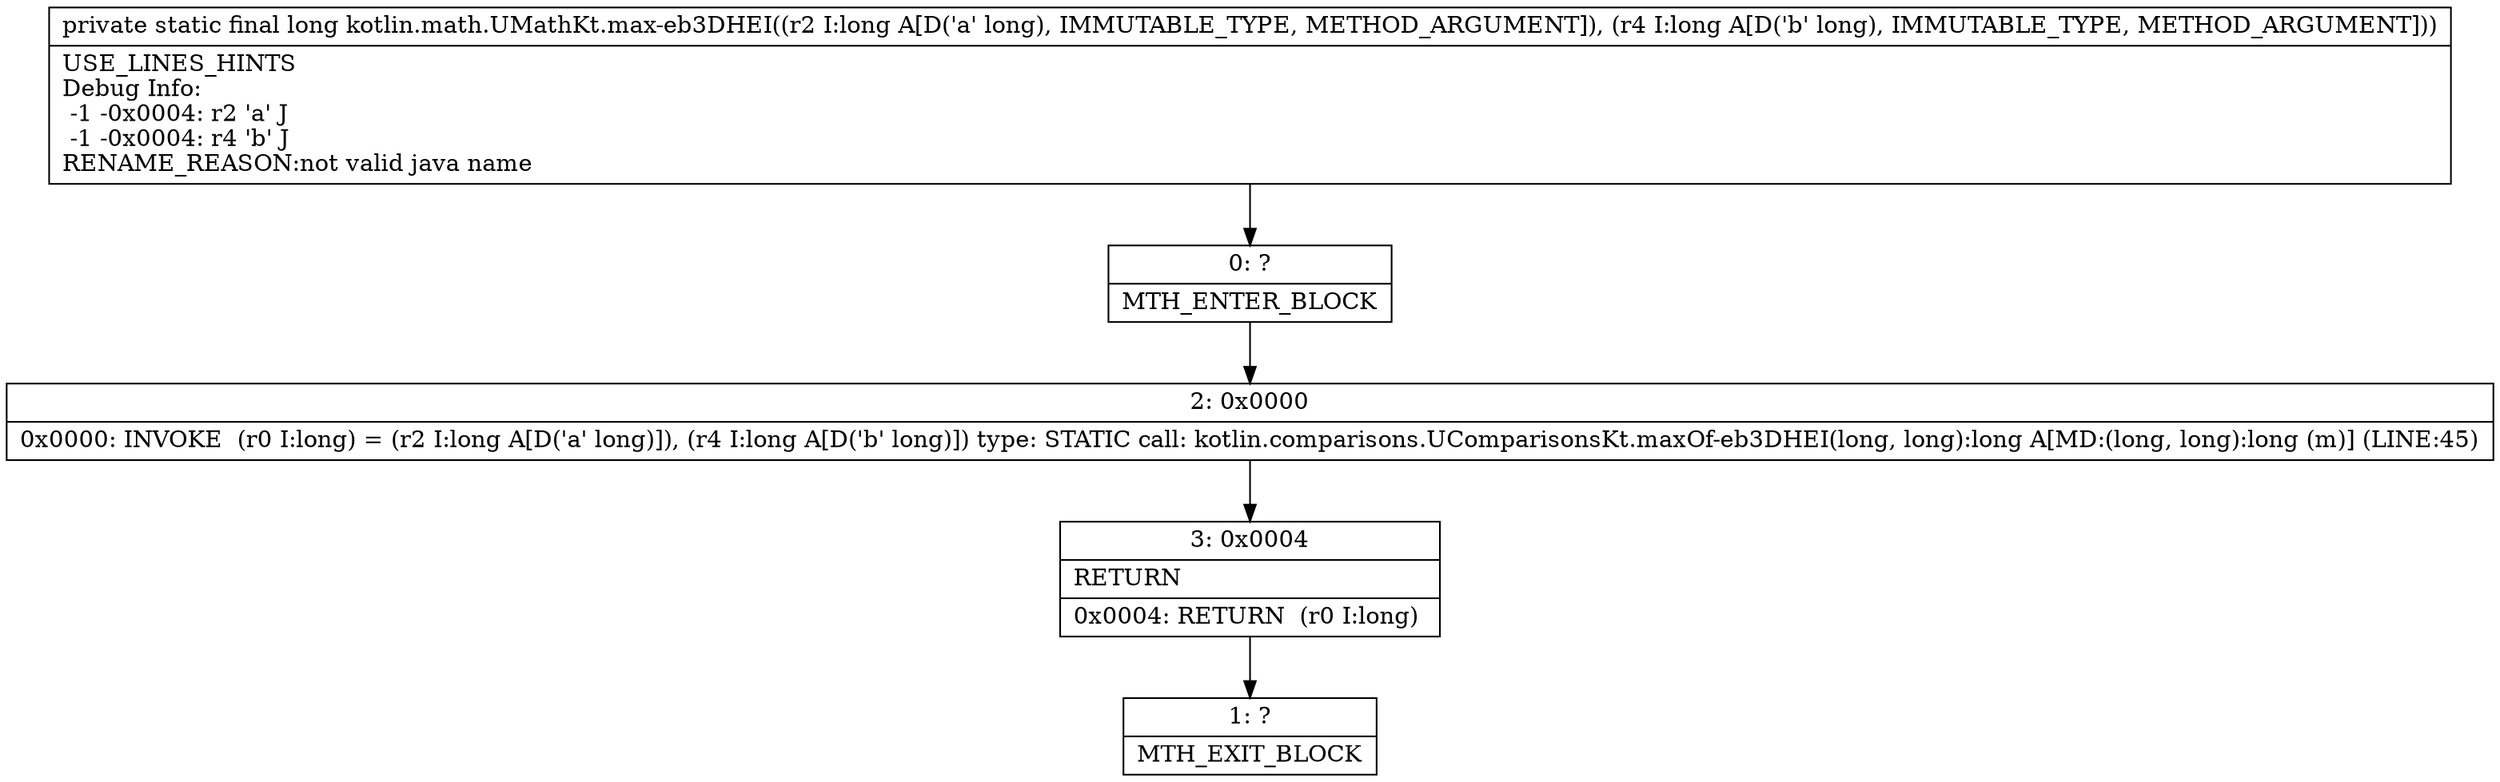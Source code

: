 digraph "CFG forkotlin.math.UMathKt.max\-eb3DHEI(JJ)J" {
Node_0 [shape=record,label="{0\:\ ?|MTH_ENTER_BLOCK\l}"];
Node_2 [shape=record,label="{2\:\ 0x0000|0x0000: INVOKE  (r0 I:long) = (r2 I:long A[D('a' long)]), (r4 I:long A[D('b' long)]) type: STATIC call: kotlin.comparisons.UComparisonsKt.maxOf\-eb3DHEI(long, long):long A[MD:(long, long):long (m)] (LINE:45)\l}"];
Node_3 [shape=record,label="{3\:\ 0x0004|RETURN\l|0x0004: RETURN  (r0 I:long) \l}"];
Node_1 [shape=record,label="{1\:\ ?|MTH_EXIT_BLOCK\l}"];
MethodNode[shape=record,label="{private static final long kotlin.math.UMathKt.max\-eb3DHEI((r2 I:long A[D('a' long), IMMUTABLE_TYPE, METHOD_ARGUMENT]), (r4 I:long A[D('b' long), IMMUTABLE_TYPE, METHOD_ARGUMENT]))  | USE_LINES_HINTS\lDebug Info:\l  \-1 \-0x0004: r2 'a' J\l  \-1 \-0x0004: r4 'b' J\lRENAME_REASON:not valid java name\l}"];
MethodNode -> Node_0;Node_0 -> Node_2;
Node_2 -> Node_3;
Node_3 -> Node_1;
}

